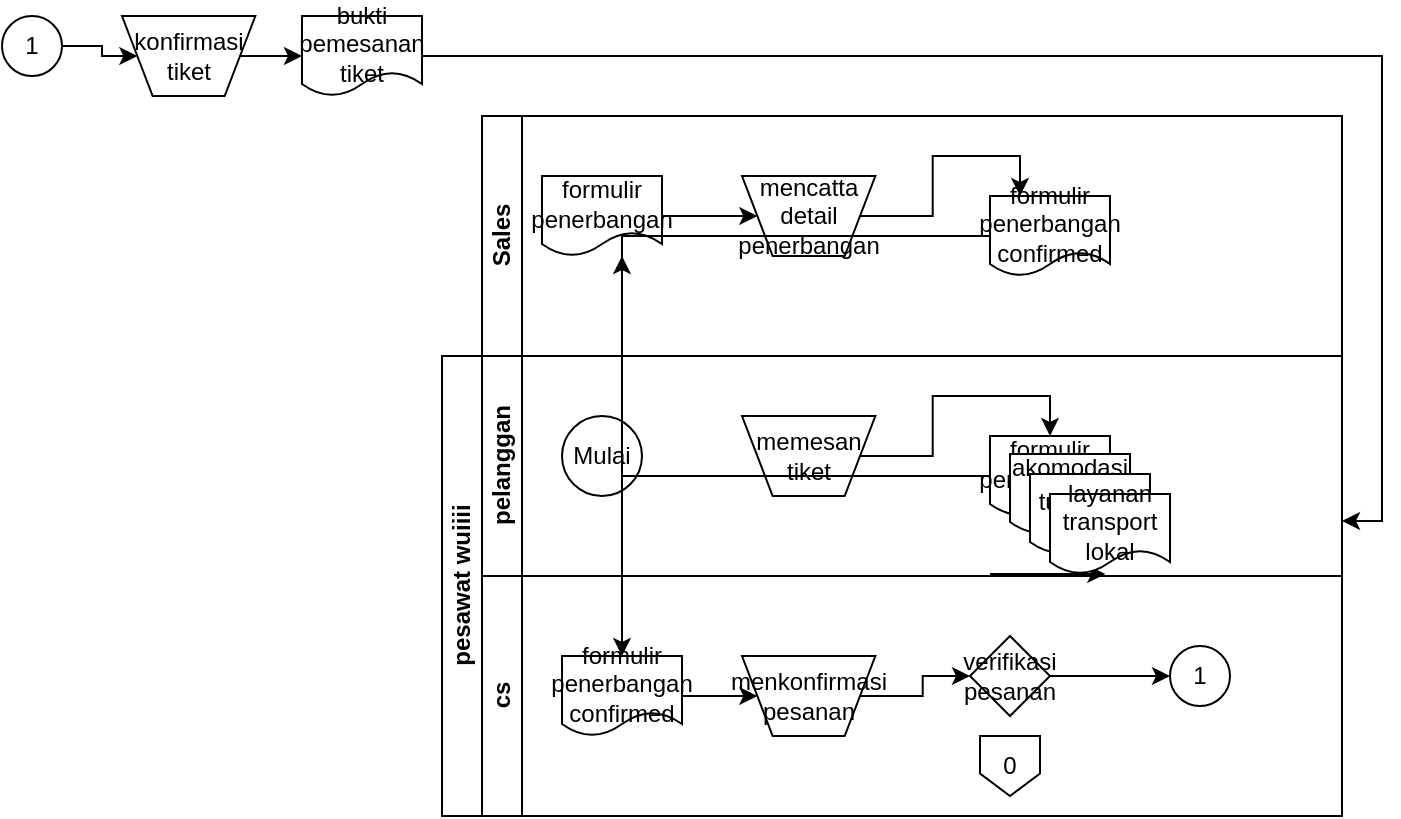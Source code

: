 <mxfile version="26.0.16">
  <diagram id="prtHgNgQTEPvFCAcTncT" name="Page-1">
    <mxGraphModel dx="1114" dy="600" grid="1" gridSize="10" guides="1" tooltips="1" connect="1" arrows="1" fold="1" page="1" pageScale="1" pageWidth="827" pageHeight="1169" math="0" shadow="0">
      <root>
        <mxCell id="0" />
        <mxCell id="1" parent="0" />
        <mxCell id="dNxyNK7c78bLwvsdeMH5-19" value="pesawat wuiiii" style="swimlane;html=1;childLayout=stackLayout;resizeParent=1;resizeParentMax=0;horizontal=0;startSize=20;horizontalStack=0;" parent="1" vertex="1">
          <mxGeometry x="240" y="190" width="450" height="230" as="geometry" />
        </mxCell>
        <mxCell id="dNxyNK7c78bLwvsdeMH5-20" value="pelanggan" style="swimlane;html=1;startSize=20;horizontal=0;" parent="dNxyNK7c78bLwvsdeMH5-19" vertex="1">
          <mxGeometry x="20" width="430" height="110" as="geometry" />
        </mxCell>
        <mxCell id="dNxyNK7c78bLwvsdeMH5-23" value="Mulai" style="ellipse;whiteSpace=wrap;html=1;" parent="dNxyNK7c78bLwvsdeMH5-20" vertex="1">
          <mxGeometry x="40" y="30" width="40" height="40" as="geometry" />
        </mxCell>
        <mxCell id="qPQrwpAMzuo2fOqnYMFN-8" value="formulir penerbangan" style="shape=document;whiteSpace=wrap;html=1;boundedLbl=1;" vertex="1" parent="dNxyNK7c78bLwvsdeMH5-20">
          <mxGeometry x="254" y="40" width="60" height="40" as="geometry" />
        </mxCell>
        <mxCell id="qPQrwpAMzuo2fOqnYMFN-48" style="edgeStyle=orthogonalEdgeStyle;rounded=0;orthogonalLoop=1;jettySize=auto;html=1;entryX=0.5;entryY=0;entryDx=0;entryDy=0;" edge="1" parent="dNxyNK7c78bLwvsdeMH5-20" source="qPQrwpAMzuo2fOqnYMFN-46" target="qPQrwpAMzuo2fOqnYMFN-8">
          <mxGeometry relative="1" as="geometry" />
        </mxCell>
        <mxCell id="qPQrwpAMzuo2fOqnYMFN-46" value="memesan tiket" style="verticalLabelPosition=middle;verticalAlign=middle;html=1;shape=trapezoid;perimeter=trapezoidPerimeter;whiteSpace=wrap;size=0.23;arcSize=10;flipV=1;labelPosition=center;align=center;" vertex="1" parent="dNxyNK7c78bLwvsdeMH5-20">
          <mxGeometry x="130" y="30" width="66.67" height="40" as="geometry" />
        </mxCell>
        <mxCell id="qPQrwpAMzuo2fOqnYMFN-47" style="edgeStyle=orthogonalEdgeStyle;rounded=0;orthogonalLoop=1;jettySize=auto;html=1;entryX=0;entryY=0.5;entryDx=0;entryDy=0;" edge="1" parent="dNxyNK7c78bLwvsdeMH5-20">
          <mxGeometry relative="1" as="geometry">
            <mxPoint x="254" y="109" as="sourcePoint" />
            <mxPoint x="311.667" y="109" as="targetPoint" />
          </mxGeometry>
        </mxCell>
        <mxCell id="qPQrwpAMzuo2fOqnYMFN-9" value="akomodasi hotel" style="shape=document;whiteSpace=wrap;html=1;boundedLbl=1;" vertex="1" parent="dNxyNK7c78bLwvsdeMH5-20">
          <mxGeometry x="264" y="49" width="60" height="40" as="geometry" />
        </mxCell>
        <mxCell id="qPQrwpAMzuo2fOqnYMFN-10" value="tur wisata" style="shape=document;whiteSpace=wrap;html=1;boundedLbl=1;" vertex="1" parent="dNxyNK7c78bLwvsdeMH5-20">
          <mxGeometry x="274" y="59" width="60" height="40" as="geometry" />
        </mxCell>
        <mxCell id="qPQrwpAMzuo2fOqnYMFN-11" value="layanan transport lokal" style="shape=document;whiteSpace=wrap;html=1;boundedLbl=1;" vertex="1" parent="dNxyNK7c78bLwvsdeMH5-20">
          <mxGeometry x="284" y="69" width="60" height="40" as="geometry" />
        </mxCell>
        <mxCell id="dNxyNK7c78bLwvsdeMH5-22" value="cs" style="swimlane;html=1;startSize=20;horizontal=0;" parent="dNxyNK7c78bLwvsdeMH5-19" vertex="1">
          <mxGeometry x="20" y="110" width="430" height="120" as="geometry" />
        </mxCell>
        <mxCell id="qPQrwpAMzuo2fOqnYMFN-53" style="edgeStyle=orthogonalEdgeStyle;rounded=0;orthogonalLoop=1;jettySize=auto;html=1;entryX=0;entryY=0.5;entryDx=0;entryDy=0;" edge="1" parent="dNxyNK7c78bLwvsdeMH5-22" source="qPQrwpAMzuo2fOqnYMFN-37" target="qPQrwpAMzuo2fOqnYMFN-52">
          <mxGeometry relative="1" as="geometry" />
        </mxCell>
        <mxCell id="qPQrwpAMzuo2fOqnYMFN-37" value="formulir penerbangan confirmed" style="shape=document;whiteSpace=wrap;html=1;boundedLbl=1;" vertex="1" parent="dNxyNK7c78bLwvsdeMH5-22">
          <mxGeometry x="40" y="40" width="60" height="40" as="geometry" />
        </mxCell>
        <mxCell id="qPQrwpAMzuo2fOqnYMFN-56" value="" style="edgeStyle=orthogonalEdgeStyle;rounded=0;orthogonalLoop=1;jettySize=auto;html=1;" edge="1" parent="dNxyNK7c78bLwvsdeMH5-22" source="qPQrwpAMzuo2fOqnYMFN-44" target="qPQrwpAMzuo2fOqnYMFN-55">
          <mxGeometry relative="1" as="geometry" />
        </mxCell>
        <mxCell id="qPQrwpAMzuo2fOqnYMFN-44" value="verifikasi pesanan" style="rhombus;whiteSpace=wrap;html=1;" vertex="1" parent="dNxyNK7c78bLwvsdeMH5-22">
          <mxGeometry x="244" y="30" width="40" height="40" as="geometry" />
        </mxCell>
        <mxCell id="qPQrwpAMzuo2fOqnYMFN-54" style="edgeStyle=orthogonalEdgeStyle;rounded=0;orthogonalLoop=1;jettySize=auto;html=1;entryX=0;entryY=0.5;entryDx=0;entryDy=0;" edge="1" parent="dNxyNK7c78bLwvsdeMH5-22" source="qPQrwpAMzuo2fOqnYMFN-52" target="qPQrwpAMzuo2fOqnYMFN-44">
          <mxGeometry relative="1" as="geometry" />
        </mxCell>
        <mxCell id="qPQrwpAMzuo2fOqnYMFN-52" value="menkonfirmasi pesanan" style="verticalLabelPosition=middle;verticalAlign=middle;html=1;shape=trapezoid;perimeter=trapezoidPerimeter;whiteSpace=wrap;size=0.23;arcSize=10;flipV=1;labelPosition=center;align=center;" vertex="1" parent="dNxyNK7c78bLwvsdeMH5-22">
          <mxGeometry x="130" y="40" width="66.67" height="40" as="geometry" />
        </mxCell>
        <mxCell id="qPQrwpAMzuo2fOqnYMFN-55" value="1" style="ellipse;whiteSpace=wrap;html=1;" vertex="1" parent="dNxyNK7c78bLwvsdeMH5-22">
          <mxGeometry x="344" y="35" width="30" height="30" as="geometry" />
        </mxCell>
        <mxCell id="qPQrwpAMzuo2fOqnYMFN-61" value="0" style="shape=offPageConnector;whiteSpace=wrap;html=1;" vertex="1" parent="dNxyNK7c78bLwvsdeMH5-22">
          <mxGeometry x="249" y="80" width="30" height="30" as="geometry" />
        </mxCell>
        <mxCell id="qPQrwpAMzuo2fOqnYMFN-65" style="edgeStyle=orthogonalEdgeStyle;rounded=0;orthogonalLoop=1;jettySize=auto;html=1;" edge="1" parent="1" source="qPQrwpAMzuo2fOqnYMFN-62" target="qPQrwpAMzuo2fOqnYMFN-63">
          <mxGeometry relative="1" as="geometry" />
        </mxCell>
        <mxCell id="qPQrwpAMzuo2fOqnYMFN-62" value="1" style="ellipse;whiteSpace=wrap;html=1;" vertex="1" parent="1">
          <mxGeometry x="20" y="20" width="30" height="30" as="geometry" />
        </mxCell>
        <mxCell id="qPQrwpAMzuo2fOqnYMFN-66" style="edgeStyle=orthogonalEdgeStyle;rounded=0;orthogonalLoop=1;jettySize=auto;html=1;" edge="1" parent="1" source="qPQrwpAMzuo2fOqnYMFN-63" target="qPQrwpAMzuo2fOqnYMFN-64">
          <mxGeometry relative="1" as="geometry" />
        </mxCell>
        <mxCell id="qPQrwpAMzuo2fOqnYMFN-63" value="konfirmasi tiket" style="verticalLabelPosition=middle;verticalAlign=middle;html=1;shape=trapezoid;perimeter=trapezoidPerimeter;whiteSpace=wrap;size=0.23;arcSize=10;flipV=1;labelPosition=center;align=center;" vertex="1" parent="1">
          <mxGeometry x="80" y="20" width="66.67" height="40" as="geometry" />
        </mxCell>
        <mxCell id="qPQrwpAMzuo2fOqnYMFN-68" style="edgeStyle=orthogonalEdgeStyle;rounded=0;orthogonalLoop=1;jettySize=auto;html=1;entryX=1;entryY=0.75;entryDx=0;entryDy=0;" edge="1" parent="1" source="qPQrwpAMzuo2fOqnYMFN-64" target="dNxyNK7c78bLwvsdeMH5-20">
          <mxGeometry relative="1" as="geometry" />
        </mxCell>
        <mxCell id="qPQrwpAMzuo2fOqnYMFN-64" value="bukti pemesanan tiket" style="shape=document;whiteSpace=wrap;html=1;boundedLbl=1;" vertex="1" parent="1">
          <mxGeometry x="170" y="20" width="60" height="40" as="geometry" />
        </mxCell>
        <mxCell id="dNxyNK7c78bLwvsdeMH5-21" value="Sales" style="swimlane;html=1;startSize=20;horizontal=0;" parent="1" vertex="1">
          <mxGeometry x="260" y="70" width="430" height="120" as="geometry" />
        </mxCell>
        <mxCell id="qPQrwpAMzuo2fOqnYMFN-50" style="edgeStyle=orthogonalEdgeStyle;rounded=0;orthogonalLoop=1;jettySize=auto;html=1;" edge="1" parent="dNxyNK7c78bLwvsdeMH5-21" source="qPQrwpAMzuo2fOqnYMFN-15" target="qPQrwpAMzuo2fOqnYMFN-49">
          <mxGeometry relative="1" as="geometry" />
        </mxCell>
        <mxCell id="qPQrwpAMzuo2fOqnYMFN-15" value="formulir penerbangan" style="shape=document;whiteSpace=wrap;html=1;boundedLbl=1;" vertex="1" parent="dNxyNK7c78bLwvsdeMH5-21">
          <mxGeometry x="30" y="30" width="60" height="40" as="geometry" />
        </mxCell>
        <mxCell id="qPQrwpAMzuo2fOqnYMFN-33" value="formulir penerbangan confirmed" style="shape=document;whiteSpace=wrap;html=1;boundedLbl=1;" vertex="1" parent="dNxyNK7c78bLwvsdeMH5-21">
          <mxGeometry x="254" y="40" width="60" height="40" as="geometry" />
        </mxCell>
        <mxCell id="qPQrwpAMzuo2fOqnYMFN-51" style="edgeStyle=orthogonalEdgeStyle;rounded=0;orthogonalLoop=1;jettySize=auto;html=1;entryX=0.25;entryY=0;entryDx=0;entryDy=0;" edge="1" parent="dNxyNK7c78bLwvsdeMH5-21" source="qPQrwpAMzuo2fOqnYMFN-49" target="qPQrwpAMzuo2fOqnYMFN-33">
          <mxGeometry relative="1" as="geometry" />
        </mxCell>
        <mxCell id="qPQrwpAMzuo2fOqnYMFN-49" value="mencatta detail penerbangan" style="verticalLabelPosition=middle;verticalAlign=middle;html=1;shape=trapezoid;perimeter=trapezoidPerimeter;whiteSpace=wrap;size=0.23;arcSize=10;flipV=1;labelPosition=center;align=center;" vertex="1" parent="dNxyNK7c78bLwvsdeMH5-21">
          <mxGeometry x="130" y="30" width="66.67" height="40" as="geometry" />
        </mxCell>
        <mxCell id="qPQrwpAMzuo2fOqnYMFN-18" style="edgeStyle=orthogonalEdgeStyle;rounded=0;orthogonalLoop=1;jettySize=auto;html=1;" edge="1" parent="1" source="qPQrwpAMzuo2fOqnYMFN-8" target="qPQrwpAMzuo2fOqnYMFN-15">
          <mxGeometry relative="1" as="geometry">
            <Array as="points">
              <mxPoint x="330" y="250" />
            </Array>
          </mxGeometry>
        </mxCell>
        <mxCell id="qPQrwpAMzuo2fOqnYMFN-38" style="edgeStyle=orthogonalEdgeStyle;rounded=0;orthogonalLoop=1;jettySize=auto;html=1;entryX=0.5;entryY=0;entryDx=0;entryDy=0;" edge="1" parent="1" source="qPQrwpAMzuo2fOqnYMFN-33" target="qPQrwpAMzuo2fOqnYMFN-37">
          <mxGeometry relative="1" as="geometry" />
        </mxCell>
      </root>
    </mxGraphModel>
  </diagram>
</mxfile>
